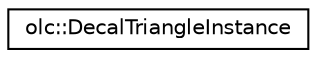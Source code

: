 digraph "Graphical Class Hierarchy"
{
 // LATEX_PDF_SIZE
  edge [fontname="Helvetica",fontsize="10",labelfontname="Helvetica",labelfontsize="10"];
  node [fontname="Helvetica",fontsize="10",shape=record];
  rankdir="LR";
  Node0 [label="olc::DecalTriangleInstance",height=0.2,width=0.4,color="black", fillcolor="white", style="filled",URL="$structolc_1_1DecalTriangleInstance.html",tooltip=" "];
}
